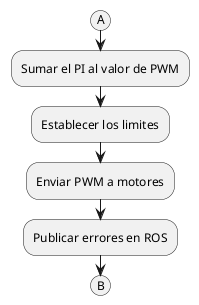@startuml control
  (A)
  :Sumar el PI al valor de PWM;
  :Establecer los limites;
  :Enviar PWM a motores;
  :Publicar errores en ROS;
  (B)
@enduml